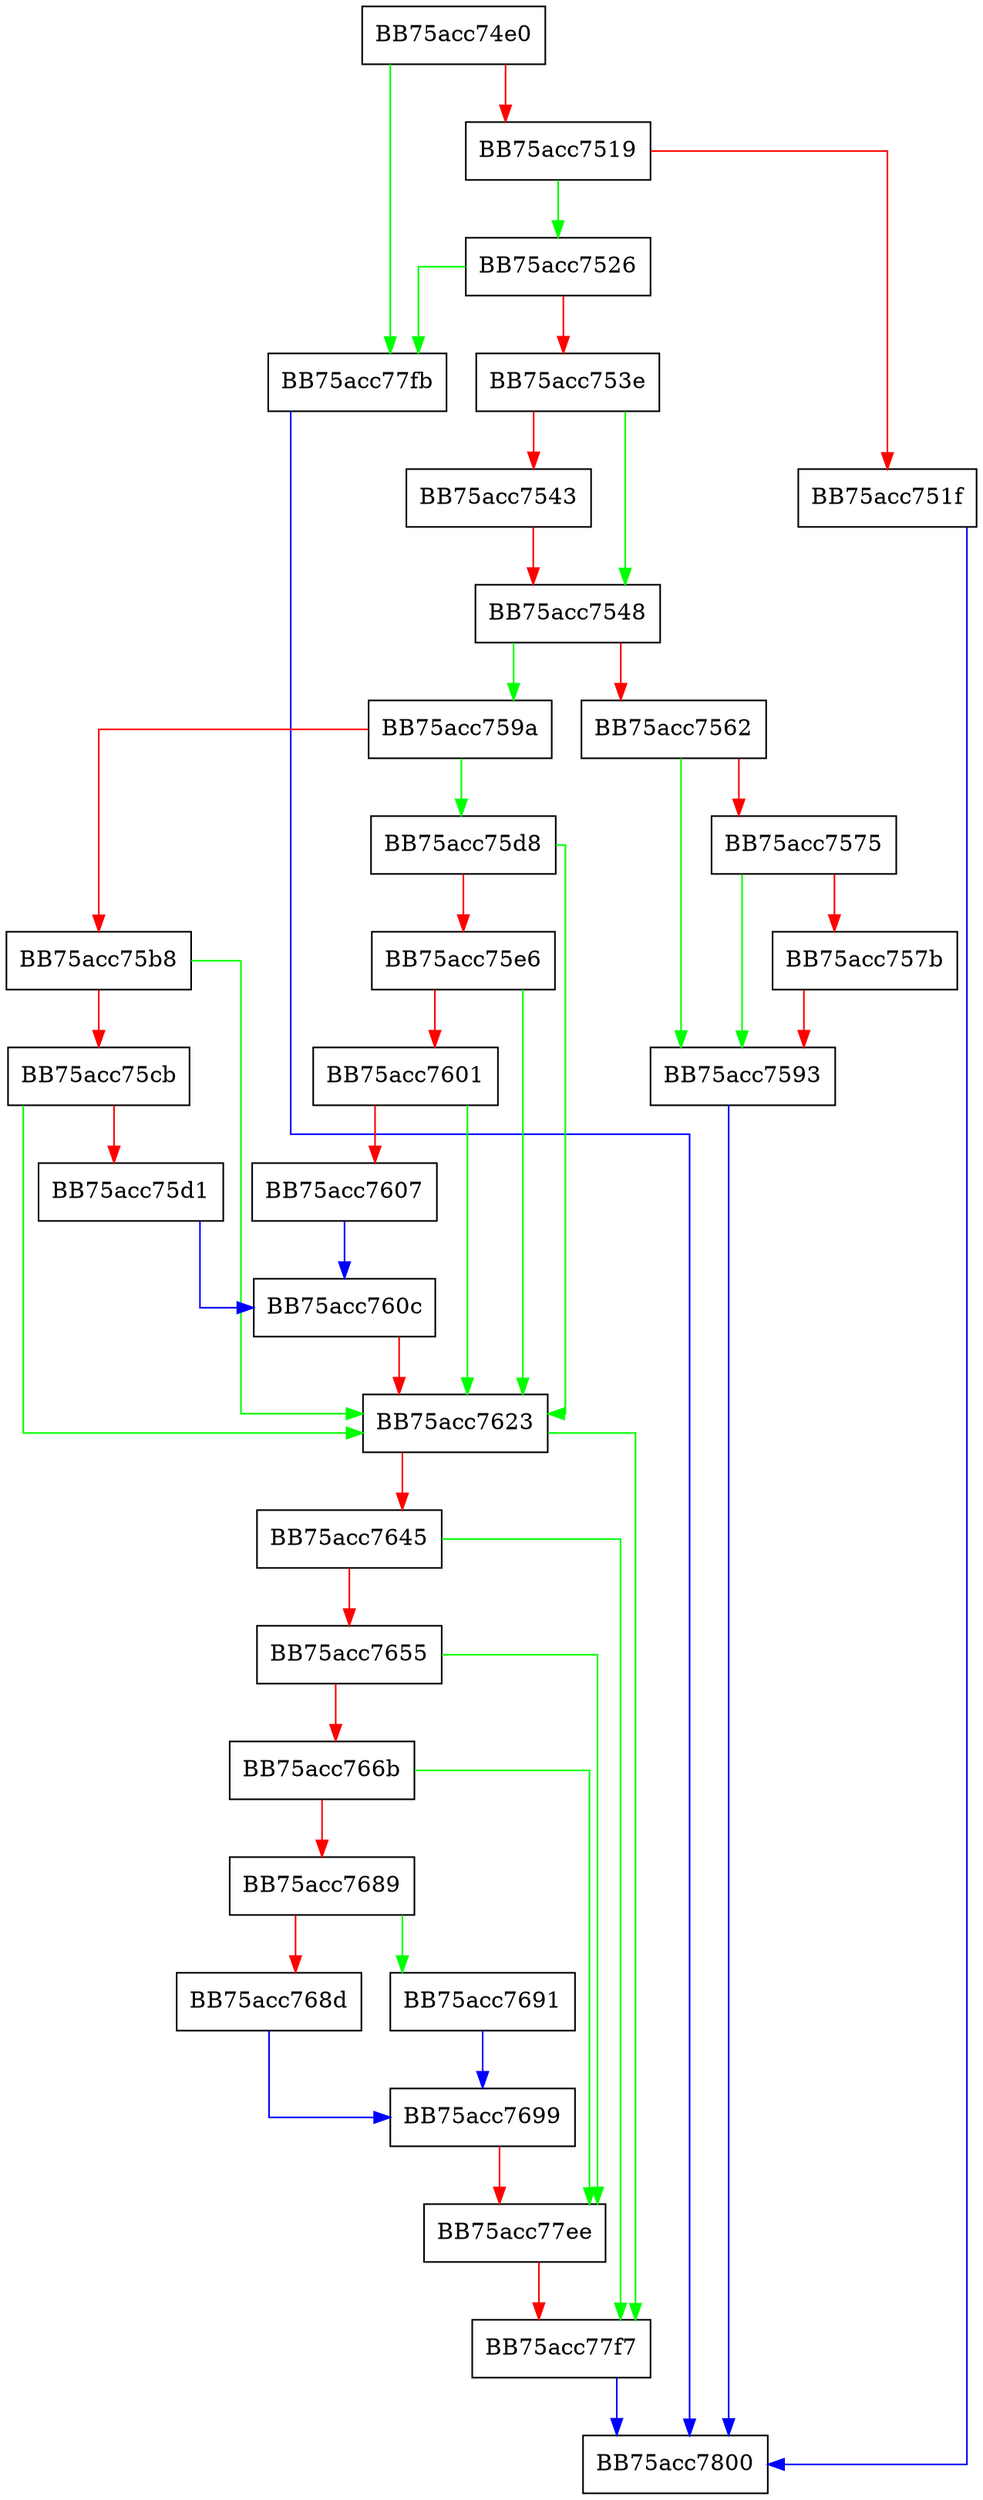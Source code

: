 digraph Remove {
  node [shape="box"];
  graph [splines=ortho];
  BB75acc74e0 -> BB75acc77fb [color="green"];
  BB75acc74e0 -> BB75acc7519 [color="red"];
  BB75acc7519 -> BB75acc7526 [color="green"];
  BB75acc7519 -> BB75acc751f [color="red"];
  BB75acc751f -> BB75acc7800 [color="blue"];
  BB75acc7526 -> BB75acc77fb [color="green"];
  BB75acc7526 -> BB75acc753e [color="red"];
  BB75acc753e -> BB75acc7548 [color="green"];
  BB75acc753e -> BB75acc7543 [color="red"];
  BB75acc7543 -> BB75acc7548 [color="red"];
  BB75acc7548 -> BB75acc759a [color="green"];
  BB75acc7548 -> BB75acc7562 [color="red"];
  BB75acc7562 -> BB75acc7593 [color="green"];
  BB75acc7562 -> BB75acc7575 [color="red"];
  BB75acc7575 -> BB75acc7593 [color="green"];
  BB75acc7575 -> BB75acc757b [color="red"];
  BB75acc757b -> BB75acc7593 [color="red"];
  BB75acc7593 -> BB75acc7800 [color="blue"];
  BB75acc759a -> BB75acc75d8 [color="green"];
  BB75acc759a -> BB75acc75b8 [color="red"];
  BB75acc75b8 -> BB75acc7623 [color="green"];
  BB75acc75b8 -> BB75acc75cb [color="red"];
  BB75acc75cb -> BB75acc7623 [color="green"];
  BB75acc75cb -> BB75acc75d1 [color="red"];
  BB75acc75d1 -> BB75acc760c [color="blue"];
  BB75acc75d8 -> BB75acc7623 [color="green"];
  BB75acc75d8 -> BB75acc75e6 [color="red"];
  BB75acc75e6 -> BB75acc7623 [color="green"];
  BB75acc75e6 -> BB75acc7601 [color="red"];
  BB75acc7601 -> BB75acc7623 [color="green"];
  BB75acc7601 -> BB75acc7607 [color="red"];
  BB75acc7607 -> BB75acc760c [color="blue"];
  BB75acc760c -> BB75acc7623 [color="red"];
  BB75acc7623 -> BB75acc77f7 [color="green"];
  BB75acc7623 -> BB75acc7645 [color="red"];
  BB75acc7645 -> BB75acc77f7 [color="green"];
  BB75acc7645 -> BB75acc7655 [color="red"];
  BB75acc7655 -> BB75acc77ee [color="green"];
  BB75acc7655 -> BB75acc766b [color="red"];
  BB75acc766b -> BB75acc77ee [color="green"];
  BB75acc766b -> BB75acc7689 [color="red"];
  BB75acc7689 -> BB75acc7691 [color="green"];
  BB75acc7689 -> BB75acc768d [color="red"];
  BB75acc768d -> BB75acc7699 [color="blue"];
  BB75acc7691 -> BB75acc7699 [color="blue"];
  BB75acc7699 -> BB75acc77ee [color="red"];
  BB75acc77ee -> BB75acc77f7 [color="red"];
  BB75acc77f7 -> BB75acc7800 [color="blue"];
  BB75acc77fb -> BB75acc7800 [color="blue"];
}